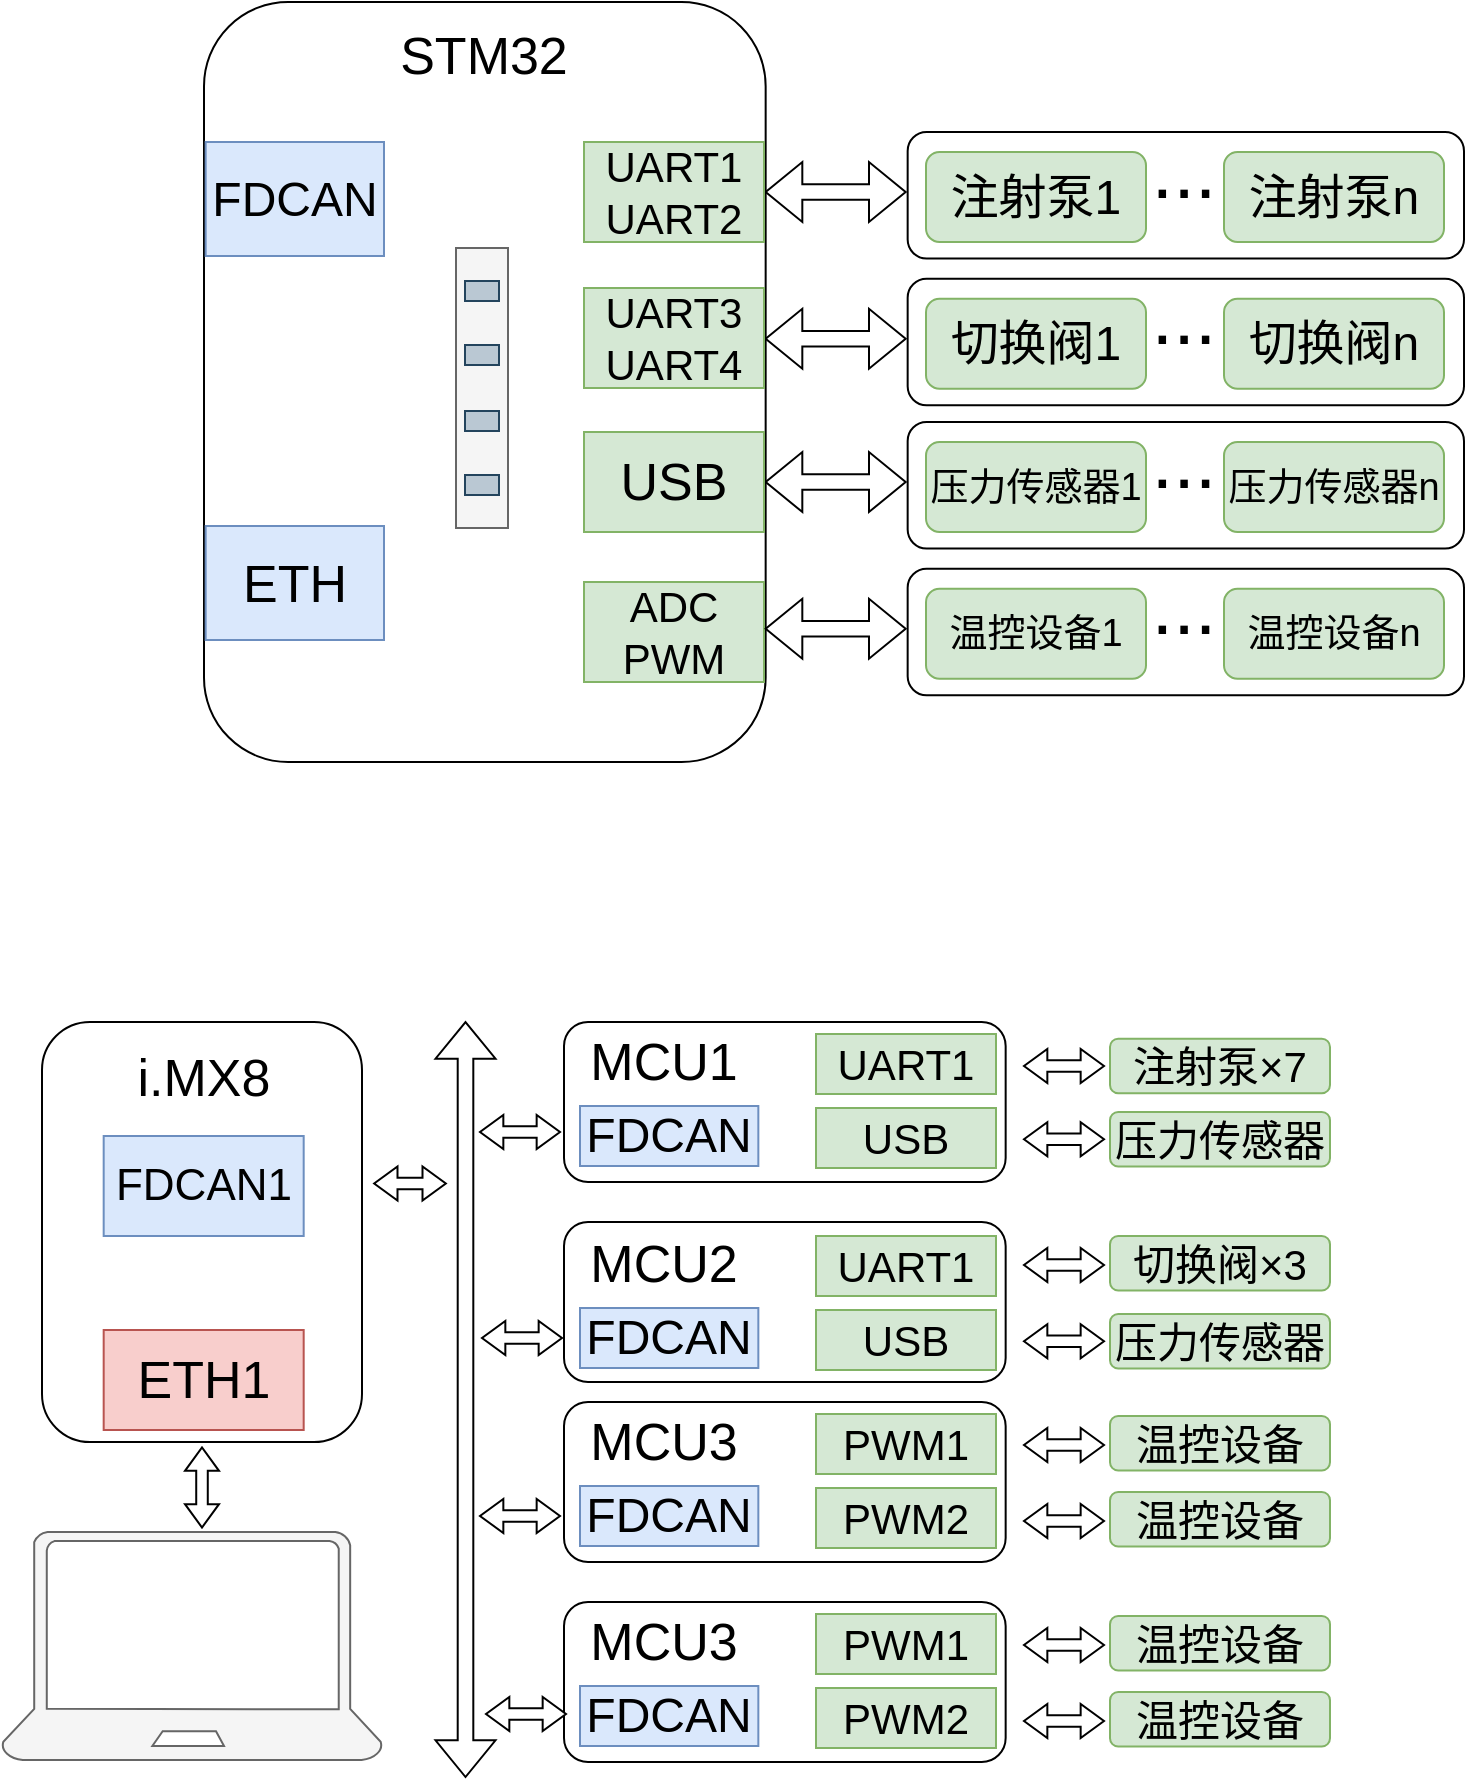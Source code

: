 <mxfile version="26.0.4">
  <diagram name="第 1 页" id="YaW6Qq6nIcFwjMoLfpzU">
    <mxGraphModel dx="4626" dy="1865" grid="1" gridSize="10" guides="1" tooltips="1" connect="1" arrows="1" fold="1" page="1" pageScale="1" pageWidth="1169" pageHeight="827" math="0" shadow="0">
      <root>
        <mxCell id="0" />
        <mxCell id="1" parent="0" />
        <mxCell id="0nwvGlXKgpNKtvV_KcSy-1" value="" style="sketch=0;aspect=fixed;pointerEvents=1;shadow=0;dashed=0;html=1;strokeColor=#666666;labelPosition=center;verticalLabelPosition=bottom;verticalAlign=top;align=center;fillColor=#f5f5f5;shape=mxgraph.azure.laptop;fontColor=#333333;rotation=0;" vertex="1" parent="1">
          <mxGeometry x="-1030" y="985" width="190" height="114" as="geometry" />
        </mxCell>
        <mxCell id="0nwvGlXKgpNKtvV_KcSy-2" value="" style="rounded=1;whiteSpace=wrap;html=1;shadow=0;" vertex="1" parent="1">
          <mxGeometry x="-1010" y="730" width="160" height="210" as="geometry" />
        </mxCell>
        <mxCell id="0nwvGlXKgpNKtvV_KcSy-3" value="&lt;font style=&quot;font-size: 26px;&quot;&gt;ETH1&lt;/font&gt;" style="rounded=0;whiteSpace=wrap;html=1;fillColor=#f8cecc;strokeColor=#b85450;rotation=0;" vertex="1" parent="1">
          <mxGeometry x="-979.16" y="884" width="100" height="50" as="geometry" />
        </mxCell>
        <mxCell id="0nwvGlXKgpNKtvV_KcSy-4" value="i.MX8" style="text;strokeColor=none;align=center;fillColor=none;html=1;verticalAlign=middle;whiteSpace=wrap;rounded=0;fontSize=26;" vertex="1" parent="1">
          <mxGeometry x="-1024.16" y="738" width="190" height="40" as="geometry" />
        </mxCell>
        <mxCell id="0nwvGlXKgpNKtvV_KcSy-6" value="FDCAN1" style="rounded=0;whiteSpace=wrap;html=1;fillColor=#dae8fc;strokeColor=#6c8ebf;gradientColor=none;fontSize=22;" vertex="1" parent="1">
          <mxGeometry x="-979.16" y="787" width="100" height="50" as="geometry" />
        </mxCell>
        <mxCell id="0nwvGlXKgpNKtvV_KcSy-8" style="edgeStyle=orthogonalEdgeStyle;rounded=0;orthogonalLoop=1;jettySize=auto;html=1;exitX=0.5;exitY=1;exitDx=0;exitDy=0;" edge="1" parent="1">
          <mxGeometry relative="1" as="geometry">
            <mxPoint x="-875" y="1012.5" as="sourcePoint" />
            <mxPoint x="-875" y="1012.5" as="targetPoint" />
          </mxGeometry>
        </mxCell>
        <mxCell id="0nwvGlXKgpNKtvV_KcSy-10" value="" style="rounded=1;whiteSpace=wrap;html=1;shadow=0;" vertex="1" parent="1">
          <mxGeometry x="-929" y="220" width="280.83" height="380" as="geometry" />
        </mxCell>
        <mxCell id="0nwvGlXKgpNKtvV_KcSy-11" value="STM32" style="text;align=center;html=1;verticalAlign=middle;whiteSpace=wrap;rounded=0;fontSize=26;" vertex="1" parent="1">
          <mxGeometry x="-839" y="230" width="100" height="33" as="geometry" />
        </mxCell>
        <mxCell id="0nwvGlXKgpNKtvV_KcSy-12" value="FDCAN" style="rounded=0;whiteSpace=wrap;html=1;fillColor=#dae8fc;strokeColor=#6c8ebf;gradientColor=none;fontSize=24;" vertex="1" parent="1">
          <mxGeometry x="-928.17" y="290" width="89.17" height="57" as="geometry" />
        </mxCell>
        <mxCell id="0nwvGlXKgpNKtvV_KcSy-13" value="" style="html=1;shadow=0;dashed=0;align=center;verticalAlign=middle;shape=mxgraph.arrows2.twoWayArrow;dy=0.74;dx=18.33;" vertex="1" parent="1">
          <mxGeometry x="-648.17" y="300" width="70" height="30" as="geometry" />
        </mxCell>
        <mxCell id="0nwvGlXKgpNKtvV_KcSy-14" value="&lt;font style=&quot;font-size: 26px;&quot;&gt;ETH&lt;/font&gt;" style="rounded=0;whiteSpace=wrap;html=1;fillColor=#dae8fc;strokeColor=#6c8ebf;" vertex="1" parent="1">
          <mxGeometry x="-928.17" y="482" width="89.17" height="57" as="geometry" />
        </mxCell>
        <mxCell id="0nwvGlXKgpNKtvV_KcSy-15" value="&lt;font style=&quot;font-size: 21px;&quot;&gt;UART1&lt;/font&gt;&lt;div&gt;&lt;font style=&quot;font-size: 21px;&quot;&gt;UART2&lt;/font&gt;&lt;/div&gt;" style="rounded=0;whiteSpace=wrap;html=1;fillColor=#d5e8d4;strokeColor=#82b366;" vertex="1" parent="1">
          <mxGeometry x="-739" y="290" width="90" height="50" as="geometry" />
        </mxCell>
        <mxCell id="0nwvGlXKgpNKtvV_KcSy-16" value="" style="rounded=1;whiteSpace=wrap;html=1;shadow=0;" vertex="1" parent="1">
          <mxGeometry x="-577.17" y="285" width="278.17" height="63.25" as="geometry" />
        </mxCell>
        <mxCell id="0nwvGlXKgpNKtvV_KcSy-17" value="&lt;span style=&quot;font-size: 24px;&quot;&gt;注射泵1&lt;/span&gt;" style="rounded=1;whiteSpace=wrap;html=1;fillColor=#d5e8d4;strokeColor=#82b366;glass=0;shadow=0;" vertex="1" parent="1">
          <mxGeometry x="-568" y="295" width="110" height="45" as="geometry" />
        </mxCell>
        <mxCell id="0nwvGlXKgpNKtvV_KcSy-18" value="&lt;span style=&quot;font-size: 24px;&quot;&gt;注射泵n&lt;/span&gt;" style="rounded=1;whiteSpace=wrap;html=1;fillColor=#d5e8d4;strokeColor=#82b366;glass=0;shadow=0;" vertex="1" parent="1">
          <mxGeometry x="-419" y="295" width="110" height="45" as="geometry" />
        </mxCell>
        <mxCell id="0nwvGlXKgpNKtvV_KcSy-19" value="..." style="text;strokeColor=none;align=center;fillColor=none;html=1;verticalAlign=middle;whiteSpace=wrap;rounded=0;fontSize=39;" vertex="1" parent="1">
          <mxGeometry x="-469" y="290" width="60" height="30" as="geometry" />
        </mxCell>
        <mxCell id="0nwvGlXKgpNKtvV_KcSy-20" value="" style="html=1;shadow=0;dashed=0;align=center;verticalAlign=middle;shape=mxgraph.arrows2.twoWayArrow;dy=0.74;dx=18.33;" vertex="1" parent="1">
          <mxGeometry x="-648.17" y="373.38" width="70" height="30" as="geometry" />
        </mxCell>
        <mxCell id="0nwvGlXKgpNKtvV_KcSy-21" value="" style="rounded=1;whiteSpace=wrap;html=1;shadow=0;" vertex="1" parent="1">
          <mxGeometry x="-577.17" y="358.38" width="278.17" height="63.25" as="geometry" />
        </mxCell>
        <mxCell id="0nwvGlXKgpNKtvV_KcSy-22" value="&lt;span style=&quot;font-size: 24px;&quot;&gt;切换阀1&lt;/span&gt;" style="rounded=1;whiteSpace=wrap;html=1;fillColor=#d5e8d4;strokeColor=#82b366;glass=0;shadow=0;" vertex="1" parent="1">
          <mxGeometry x="-568" y="368.38" width="110" height="45" as="geometry" />
        </mxCell>
        <mxCell id="0nwvGlXKgpNKtvV_KcSy-23" value="&lt;span style=&quot;font-size: 24px;&quot;&gt;切换阀n&lt;/span&gt;" style="rounded=1;whiteSpace=wrap;html=1;fillColor=#d5e8d4;strokeColor=#82b366;glass=0;shadow=0;" vertex="1" parent="1">
          <mxGeometry x="-419" y="368.38" width="110" height="45" as="geometry" />
        </mxCell>
        <mxCell id="0nwvGlXKgpNKtvV_KcSy-24" value="..." style="text;strokeColor=none;align=center;fillColor=none;html=1;verticalAlign=middle;whiteSpace=wrap;rounded=0;fontSize=39;" vertex="1" parent="1">
          <mxGeometry x="-469" y="363.38" width="60" height="30" as="geometry" />
        </mxCell>
        <mxCell id="0nwvGlXKgpNKtvV_KcSy-25" value="" style="html=1;shadow=0;dashed=0;align=center;verticalAlign=middle;shape=mxgraph.arrows2.twoWayArrow;dy=0.74;dx=18.33;" vertex="1" parent="1">
          <mxGeometry x="-648.17" y="445" width="70" height="30" as="geometry" />
        </mxCell>
        <mxCell id="0nwvGlXKgpNKtvV_KcSy-26" value="&lt;font&gt;USB&lt;/font&gt;" style="rounded=0;whiteSpace=wrap;html=1;fillColor=#d5e8d4;strokeColor=#82b366;fontSize=26;" vertex="1" parent="1">
          <mxGeometry x="-739" y="435" width="90" height="50" as="geometry" />
        </mxCell>
        <mxCell id="0nwvGlXKgpNKtvV_KcSy-27" value="" style="rounded=1;whiteSpace=wrap;html=1;shadow=0;" vertex="1" parent="1">
          <mxGeometry x="-577.17" y="430" width="278.17" height="63.25" as="geometry" />
        </mxCell>
        <mxCell id="0nwvGlXKgpNKtvV_KcSy-28" value="&lt;font style=&quot;font-size: 19px;&quot;&gt;压力传感器1&lt;/font&gt;" style="rounded=1;whiteSpace=wrap;html=1;fillColor=#d5e8d4;strokeColor=#82b366;glass=0;shadow=0;" vertex="1" parent="1">
          <mxGeometry x="-568" y="440" width="110" height="45" as="geometry" />
        </mxCell>
        <mxCell id="0nwvGlXKgpNKtvV_KcSy-29" value="..." style="text;strokeColor=none;align=center;fillColor=none;html=1;verticalAlign=middle;whiteSpace=wrap;rounded=0;fontSize=39;" vertex="1" parent="1">
          <mxGeometry x="-469" y="435" width="60" height="30" as="geometry" />
        </mxCell>
        <mxCell id="0nwvGlXKgpNKtvV_KcSy-30" value="&lt;font style=&quot;font-size: 19px;&quot;&gt;压力传感器n&lt;/font&gt;" style="rounded=1;whiteSpace=wrap;html=1;fillColor=#d5e8d4;strokeColor=#82b366;glass=0;shadow=0;" vertex="1" parent="1">
          <mxGeometry x="-419" y="440" width="110" height="45" as="geometry" />
        </mxCell>
        <mxCell id="0nwvGlXKgpNKtvV_KcSy-31" value="&lt;font style=&quot;font-size: 21px;&quot;&gt;UART3&lt;/font&gt;&lt;div&gt;&lt;font style=&quot;font-size: 21px;&quot;&gt;UART4&lt;/font&gt;&lt;/div&gt;" style="rounded=0;whiteSpace=wrap;html=1;fillColor=#d5e8d4;strokeColor=#82b366;" vertex="1" parent="1">
          <mxGeometry x="-739" y="363" width="90" height="50" as="geometry" />
        </mxCell>
        <mxCell id="0nwvGlXKgpNKtvV_KcSy-32" value="&lt;span style=&quot;font-size: 21px;&quot;&gt;ADC&lt;/span&gt;&lt;br&gt;&lt;div&gt;&lt;span style=&quot;font-size: 21px;&quot;&gt;PWM&lt;/span&gt;&lt;/div&gt;" style="rounded=0;whiteSpace=wrap;html=1;fillColor=#d5e8d4;strokeColor=#82b366;" vertex="1" parent="1">
          <mxGeometry x="-739" y="510" width="90" height="50" as="geometry" />
        </mxCell>
        <mxCell id="0nwvGlXKgpNKtvV_KcSy-33" value="" style="html=1;shadow=0;dashed=0;align=center;verticalAlign=middle;shape=mxgraph.arrows2.twoWayArrow;dy=0.74;dx=18.33;" vertex="1" parent="1">
          <mxGeometry x="-648.17" y="518.38" width="70" height="30" as="geometry" />
        </mxCell>
        <mxCell id="0nwvGlXKgpNKtvV_KcSy-34" value="" style="rounded=1;whiteSpace=wrap;html=1;shadow=0;" vertex="1" parent="1">
          <mxGeometry x="-577.17" y="503.38" width="278.17" height="63.25" as="geometry" />
        </mxCell>
        <mxCell id="0nwvGlXKgpNKtvV_KcSy-35" value="&lt;font style=&quot;font-size: 19px;&quot;&gt;温控设备1&lt;/font&gt;" style="rounded=1;whiteSpace=wrap;html=1;fillColor=#d5e8d4;strokeColor=#82b366;glass=0;shadow=0;" vertex="1" parent="1">
          <mxGeometry x="-568" y="513.38" width="110" height="45" as="geometry" />
        </mxCell>
        <mxCell id="0nwvGlXKgpNKtvV_KcSy-36" value="..." style="text;strokeColor=none;align=center;fillColor=none;html=1;verticalAlign=middle;whiteSpace=wrap;rounded=0;fontSize=39;" vertex="1" parent="1">
          <mxGeometry x="-469" y="508.38" width="60" height="30" as="geometry" />
        </mxCell>
        <mxCell id="0nwvGlXKgpNKtvV_KcSy-37" value="&lt;font style=&quot;font-size: 19px;&quot;&gt;温控设备n&lt;/font&gt;" style="rounded=1;whiteSpace=wrap;html=1;fillColor=#d5e8d4;strokeColor=#82b366;glass=0;shadow=0;" vertex="1" parent="1">
          <mxGeometry x="-419" y="513.38" width="110" height="45" as="geometry" />
        </mxCell>
        <mxCell id="0nwvGlXKgpNKtvV_KcSy-38" value="" style="group;rotation=90;" vertex="1" connectable="0" parent="1">
          <mxGeometry x="-860" y="400" width="140" height="26" as="geometry" />
        </mxCell>
        <mxCell id="0nwvGlXKgpNKtvV_KcSy-39" value="" style="rounded=0;whiteSpace=wrap;html=1;fillColor=#f5f5f5;fontColor=#333333;strokeColor=#666666;rotation=90;" vertex="1" parent="0nwvGlXKgpNKtvV_KcSy-38">
          <mxGeometry width="140" height="26" as="geometry" />
        </mxCell>
        <mxCell id="0nwvGlXKgpNKtvV_KcSy-40" value="" style="rounded=0;whiteSpace=wrap;html=1;fillColor=#bac8d3;strokeColor=#23445d;rotation=90;" vertex="1" parent="0nwvGlXKgpNKtvV_KcSy-38">
          <mxGeometry x="65" y="-44" width="10" height="17" as="geometry" />
        </mxCell>
        <mxCell id="0nwvGlXKgpNKtvV_KcSy-41" value="" style="rounded=0;whiteSpace=wrap;html=1;fillColor=#bac8d3;strokeColor=#23445d;rotation=90;" vertex="1" parent="0nwvGlXKgpNKtvV_KcSy-38">
          <mxGeometry x="65" y="-12" width="10" height="17" as="geometry" />
        </mxCell>
        <mxCell id="0nwvGlXKgpNKtvV_KcSy-42" value="" style="rounded=0;whiteSpace=wrap;html=1;fillColor=#bac8d3;strokeColor=#23445d;rotation=90;" vertex="1" parent="0nwvGlXKgpNKtvV_KcSy-38">
          <mxGeometry x="65" y="21" width="10" height="17" as="geometry" />
        </mxCell>
        <mxCell id="0nwvGlXKgpNKtvV_KcSy-43" value="" style="rounded=0;whiteSpace=wrap;html=1;fillColor=#bac8d3;strokeColor=#23445d;rotation=90;" vertex="1" parent="0nwvGlXKgpNKtvV_KcSy-38">
          <mxGeometry x="65" y="53" width="10" height="17" as="geometry" />
        </mxCell>
        <mxCell id="0nwvGlXKgpNKtvV_KcSy-44" value="" style="rounded=1;whiteSpace=wrap;html=1;shadow=0;" vertex="1" parent="1">
          <mxGeometry x="-749" y="730" width="220.83" height="80" as="geometry" />
        </mxCell>
        <mxCell id="0nwvGlXKgpNKtvV_KcSy-59" value="" style="html=1;shadow=0;dashed=0;align=center;verticalAlign=middle;shape=mxgraph.arrows2.twoWayArrow;dy=0.74;dx=18.33;rotation=-90;" vertex="1" parent="1">
          <mxGeometry x="-987" y="903.76" width="377.51" height="30" as="geometry" />
        </mxCell>
        <mxCell id="0nwvGlXKgpNKtvV_KcSy-64" value="" style="rounded=1;whiteSpace=wrap;html=1;shadow=0;" vertex="1" parent="1">
          <mxGeometry x="-749" y="830" width="220.83" height="80" as="geometry" />
        </mxCell>
        <mxCell id="0nwvGlXKgpNKtvV_KcSy-66" value="&lt;span style=&quot;font-size: 21px;&quot;&gt;UART1&lt;/span&gt;" style="rounded=0;whiteSpace=wrap;html=1;fillColor=#d5e8d4;strokeColor=#82b366;" vertex="1" parent="1">
          <mxGeometry x="-623" y="837" width="90" height="30" as="geometry" />
        </mxCell>
        <mxCell id="0nwvGlXKgpNKtvV_KcSy-67" value="" style="rounded=1;whiteSpace=wrap;html=1;shadow=0;" vertex="1" parent="1">
          <mxGeometry x="-749" y="920" width="220.83" height="80" as="geometry" />
        </mxCell>
        <mxCell id="0nwvGlXKgpNKtvV_KcSy-70" value="" style="rounded=1;whiteSpace=wrap;html=1;shadow=0;" vertex="1" parent="1">
          <mxGeometry x="-749" y="1020" width="220.83" height="80" as="geometry" />
        </mxCell>
        <mxCell id="0nwvGlXKgpNKtvV_KcSy-73" value="" style="html=1;shadow=0;dashed=0;align=center;verticalAlign=middle;shape=mxgraph.arrows2.twoWayArrow;dy=0.66;dx=11.67;" vertex="1" parent="1">
          <mxGeometry x="-791" y="776.5" width="40" height="17" as="geometry" />
        </mxCell>
        <mxCell id="0nwvGlXKgpNKtvV_KcSy-79" value="&lt;span&gt;注射泵×7&lt;/span&gt;" style="rounded=1;whiteSpace=wrap;html=1;fillColor=#d5e8d4;strokeColor=#82b366;glass=0;shadow=0;fontSize=21;" vertex="1" parent="1">
          <mxGeometry x="-476" y="738.37" width="110" height="27.25" as="geometry" />
        </mxCell>
        <mxCell id="0nwvGlXKgpNKtvV_KcSy-83" value="" style="html=1;shadow=0;dashed=0;align=center;verticalAlign=middle;shape=mxgraph.arrows2.twoWayArrow;dy=0.66;dx=11.67;" vertex="1" parent="1">
          <mxGeometry x="-790" y="879.5" width="40" height="17" as="geometry" />
        </mxCell>
        <mxCell id="0nwvGlXKgpNKtvV_KcSy-84" value="" style="html=1;shadow=0;dashed=0;align=center;verticalAlign=middle;shape=mxgraph.arrows2.twoWayArrow;dy=0.66;dx=11.67;" vertex="1" parent="1">
          <mxGeometry x="-791" y="968.5" width="40" height="17" as="geometry" />
        </mxCell>
        <mxCell id="0nwvGlXKgpNKtvV_KcSy-85" value="" style="html=1;shadow=0;dashed=0;align=center;verticalAlign=middle;shape=mxgraph.arrows2.twoWayArrow;dy=0.66;dx=11.67;" vertex="1" parent="1">
          <mxGeometry x="-788" y="1067.5" width="40" height="17" as="geometry" />
        </mxCell>
        <mxCell id="0nwvGlXKgpNKtvV_KcSy-86" value="" style="html=1;shadow=0;dashed=0;align=center;verticalAlign=middle;shape=mxgraph.arrows2.twoWayArrow;dy=0.66;dx=11.67;" vertex="1" parent="1">
          <mxGeometry x="-843.92" y="802.25" width="35.84" height="17" as="geometry" />
        </mxCell>
        <mxCell id="0nwvGlXKgpNKtvV_KcSy-87" value="" style="html=1;shadow=0;dashed=0;align=center;verticalAlign=middle;shape=mxgraph.arrows2.twoWayArrow;dy=0.66;dx=11.67;" vertex="1" parent="1">
          <mxGeometry x="-519" y="743.5" width="40" height="17" as="geometry" />
        </mxCell>
        <mxCell id="0nwvGlXKgpNKtvV_KcSy-88" value="&lt;span&gt;切换阀×3&lt;/span&gt;" style="rounded=1;whiteSpace=wrap;html=1;fillColor=#d5e8d4;strokeColor=#82b366;glass=0;shadow=0;fontSize=21;" vertex="1" parent="1">
          <mxGeometry x="-476" y="837" width="110" height="27.25" as="geometry" />
        </mxCell>
        <mxCell id="0nwvGlXKgpNKtvV_KcSy-89" value="" style="html=1;shadow=0;dashed=0;align=center;verticalAlign=middle;shape=mxgraph.arrows2.twoWayArrow;dy=0.66;dx=11.67;" vertex="1" parent="1">
          <mxGeometry x="-519" y="843" width="40" height="17" as="geometry" />
        </mxCell>
        <mxCell id="0nwvGlXKgpNKtvV_KcSy-91" value="&lt;span&gt;温控设备&lt;/span&gt;" style="rounded=1;whiteSpace=wrap;html=1;fillColor=#d5e8d4;strokeColor=#82b366;glass=0;shadow=0;fontSize=21;" vertex="1" parent="1">
          <mxGeometry x="-476" y="927" width="110" height="27.25" as="geometry" />
        </mxCell>
        <mxCell id="0nwvGlXKgpNKtvV_KcSy-92" value="" style="html=1;shadow=0;dashed=0;align=center;verticalAlign=middle;shape=mxgraph.arrows2.twoWayArrow;dy=0.66;dx=11.67;" vertex="1" parent="1">
          <mxGeometry x="-519" y="933" width="40" height="17" as="geometry" />
        </mxCell>
        <mxCell id="0nwvGlXKgpNKtvV_KcSy-93" value="&lt;span&gt;温控设备&lt;/span&gt;" style="rounded=1;whiteSpace=wrap;html=1;fillColor=#d5e8d4;strokeColor=#82b366;glass=0;shadow=0;fontSize=21;" vertex="1" parent="1">
          <mxGeometry x="-476" y="965" width="110" height="27.25" as="geometry" />
        </mxCell>
        <mxCell id="0nwvGlXKgpNKtvV_KcSy-94" value="" style="html=1;shadow=0;dashed=0;align=center;verticalAlign=middle;shape=mxgraph.arrows2.twoWayArrow;dy=0.66;dx=11.67;" vertex="1" parent="1">
          <mxGeometry x="-519" y="971" width="40" height="17" as="geometry" />
        </mxCell>
        <mxCell id="0nwvGlXKgpNKtvV_KcSy-97" value="&lt;span&gt;温控设备&lt;/span&gt;" style="rounded=1;whiteSpace=wrap;html=1;fillColor=#d5e8d4;strokeColor=#82b366;glass=0;shadow=0;fontSize=21;" vertex="1" parent="1">
          <mxGeometry x="-476" y="1027" width="110" height="27.25" as="geometry" />
        </mxCell>
        <mxCell id="0nwvGlXKgpNKtvV_KcSy-98" value="" style="html=1;shadow=0;dashed=0;align=center;verticalAlign=middle;shape=mxgraph.arrows2.twoWayArrow;dy=0.66;dx=11.67;" vertex="1" parent="1">
          <mxGeometry x="-519" y="1033" width="40" height="17" as="geometry" />
        </mxCell>
        <mxCell id="0nwvGlXKgpNKtvV_KcSy-99" value="&lt;span&gt;温控设备&lt;/span&gt;" style="rounded=1;whiteSpace=wrap;html=1;fillColor=#d5e8d4;strokeColor=#82b366;glass=0;shadow=0;fontSize=21;" vertex="1" parent="1">
          <mxGeometry x="-476" y="1065" width="110" height="27.25" as="geometry" />
        </mxCell>
        <mxCell id="0nwvGlXKgpNKtvV_KcSy-100" value="" style="html=1;shadow=0;dashed=0;align=center;verticalAlign=middle;shape=mxgraph.arrows2.twoWayArrow;dy=0.66;dx=11.67;" vertex="1" parent="1">
          <mxGeometry x="-519" y="1071" width="40" height="17" as="geometry" />
        </mxCell>
        <mxCell id="0nwvGlXKgpNKtvV_KcSy-102" value="&lt;span style=&quot;font-size: 21px;&quot;&gt;USB&lt;/span&gt;" style="rounded=0;whiteSpace=wrap;html=1;fillColor=#d5e8d4;strokeColor=#82b366;" vertex="1" parent="1">
          <mxGeometry x="-623" y="874" width="90" height="30" as="geometry" />
        </mxCell>
        <mxCell id="0nwvGlXKgpNKtvV_KcSy-106" value="&lt;font style=&quot;font-size: 21px;&quot;&gt;压力传感器&lt;/font&gt;" style="rounded=1;whiteSpace=wrap;html=1;fillColor=#d5e8d4;strokeColor=#82b366;glass=0;shadow=0;" vertex="1" parent="1">
          <mxGeometry x="-476" y="775" width="110" height="27.25" as="geometry" />
        </mxCell>
        <mxCell id="0nwvGlXKgpNKtvV_KcSy-107" value="" style="html=1;shadow=0;dashed=0;align=center;verticalAlign=middle;shape=mxgraph.arrows2.twoWayArrow;dy=0.66;dx=11.67;" vertex="1" parent="1">
          <mxGeometry x="-519" y="780.13" width="40" height="17" as="geometry" />
        </mxCell>
        <mxCell id="0nwvGlXKgpNKtvV_KcSy-108" value="&lt;font style=&quot;font-size: 21px;&quot;&gt;压力传感器&lt;/font&gt;" style="rounded=1;whiteSpace=wrap;html=1;fillColor=#d5e8d4;strokeColor=#82b366;glass=0;shadow=0;" vertex="1" parent="1">
          <mxGeometry x="-476" y="876" width="110" height="27.25" as="geometry" />
        </mxCell>
        <mxCell id="0nwvGlXKgpNKtvV_KcSy-109" value="" style="html=1;shadow=0;dashed=0;align=center;verticalAlign=middle;shape=mxgraph.arrows2.twoWayArrow;dy=0.66;dx=11.67;" vertex="1" parent="1">
          <mxGeometry x="-519" y="881.13" width="40" height="17" as="geometry" />
        </mxCell>
        <mxCell id="0nwvGlXKgpNKtvV_KcSy-111" value="" style="html=1;shadow=0;dashed=0;align=center;verticalAlign=middle;shape=mxgraph.arrows2.twoWayArrow;dy=0.66;dx=11.67;rotation=-90;" vertex="1" parent="1">
          <mxGeometry x="-950" y="954.25" width="40" height="17" as="geometry" />
        </mxCell>
        <mxCell id="0nwvGlXKgpNKtvV_KcSy-114" value="MCU2" style="text;strokeColor=none;align=center;fillColor=none;html=1;verticalAlign=middle;whiteSpace=wrap;rounded=0;fontSize=26;" vertex="1" parent="1">
          <mxGeometry x="-749" y="831" width="100" height="40" as="geometry" />
        </mxCell>
        <mxCell id="0nwvGlXKgpNKtvV_KcSy-115" value="FDCAN" style="rounded=0;whiteSpace=wrap;html=1;fillColor=#dae8fc;strokeColor=#6c8ebf;gradientColor=none;fontSize=24;" vertex="1" parent="1">
          <mxGeometry x="-741" y="873" width="89.17" height="30" as="geometry" />
        </mxCell>
        <mxCell id="0nwvGlXKgpNKtvV_KcSy-116" value="FDCAN" style="rounded=0;whiteSpace=wrap;html=1;fillColor=#dae8fc;strokeColor=#6c8ebf;gradientColor=none;fontSize=24;" vertex="1" parent="1">
          <mxGeometry x="-741" y="772" width="89.17" height="30" as="geometry" />
        </mxCell>
        <mxCell id="0nwvGlXKgpNKtvV_KcSy-117" value="MCU1" style="text;strokeColor=none;align=center;fillColor=none;html=1;verticalAlign=middle;whiteSpace=wrap;rounded=0;fontSize=26;" vertex="1" parent="1">
          <mxGeometry x="-749" y="730" width="100" height="40" as="geometry" />
        </mxCell>
        <mxCell id="0nwvGlXKgpNKtvV_KcSy-118" value="&lt;span style=&quot;font-size: 21px;&quot;&gt;UART1&lt;/span&gt;" style="rounded=0;whiteSpace=wrap;html=1;fillColor=#d5e8d4;strokeColor=#82b366;" vertex="1" parent="1">
          <mxGeometry x="-623" y="736" width="90" height="30" as="geometry" />
        </mxCell>
        <mxCell id="0nwvGlXKgpNKtvV_KcSy-119" value="&lt;span style=&quot;font-size: 21px;&quot;&gt;USB&lt;/span&gt;" style="rounded=0;whiteSpace=wrap;html=1;fillColor=#d5e8d4;strokeColor=#82b366;" vertex="1" parent="1">
          <mxGeometry x="-623" y="773" width="90" height="30" as="geometry" />
        </mxCell>
        <mxCell id="0nwvGlXKgpNKtvV_KcSy-120" value="FDCAN" style="rounded=0;whiteSpace=wrap;html=1;fillColor=#dae8fc;strokeColor=#6c8ebf;gradientColor=none;fontSize=24;" vertex="1" parent="1">
          <mxGeometry x="-741" y="962" width="89.17" height="30" as="geometry" />
        </mxCell>
        <mxCell id="0nwvGlXKgpNKtvV_KcSy-121" value="MCU3" style="text;strokeColor=none;align=center;fillColor=none;html=1;verticalAlign=middle;whiteSpace=wrap;rounded=0;fontSize=26;" vertex="1" parent="1">
          <mxGeometry x="-749" y="920" width="100" height="40" as="geometry" />
        </mxCell>
        <mxCell id="0nwvGlXKgpNKtvV_KcSy-122" value="&lt;span style=&quot;font-size: 21px;&quot;&gt;PWM2&lt;/span&gt;" style="rounded=0;whiteSpace=wrap;html=1;fillColor=#d5e8d4;strokeColor=#82b366;" vertex="1" parent="1">
          <mxGeometry x="-623" y="963" width="90" height="30" as="geometry" />
        </mxCell>
        <mxCell id="0nwvGlXKgpNKtvV_KcSy-123" value="&lt;span style=&quot;font-size: 21px;&quot;&gt;PWM1&lt;/span&gt;" style="rounded=0;whiteSpace=wrap;html=1;fillColor=#d5e8d4;strokeColor=#82b366;" vertex="1" parent="1">
          <mxGeometry x="-623" y="926" width="90" height="30" as="geometry" />
        </mxCell>
        <mxCell id="0nwvGlXKgpNKtvV_KcSy-124" value="MCU3" style="text;strokeColor=none;align=center;fillColor=none;html=1;verticalAlign=middle;whiteSpace=wrap;rounded=0;fontSize=26;" vertex="1" parent="1">
          <mxGeometry x="-749" y="1020" width="100" height="40" as="geometry" />
        </mxCell>
        <mxCell id="0nwvGlXKgpNKtvV_KcSy-125" value="FDCAN" style="rounded=0;whiteSpace=wrap;html=1;fillColor=#dae8fc;strokeColor=#6c8ebf;gradientColor=none;fontSize=24;" vertex="1" parent="1">
          <mxGeometry x="-741" y="1062" width="89.17" height="30" as="geometry" />
        </mxCell>
        <mxCell id="0nwvGlXKgpNKtvV_KcSy-126" value="&lt;span style=&quot;font-size: 21px;&quot;&gt;PWM2&lt;/span&gt;" style="rounded=0;whiteSpace=wrap;html=1;fillColor=#d5e8d4;strokeColor=#82b366;" vertex="1" parent="1">
          <mxGeometry x="-623" y="1063" width="90" height="30" as="geometry" />
        </mxCell>
        <mxCell id="0nwvGlXKgpNKtvV_KcSy-127" value="&lt;span style=&quot;font-size: 21px;&quot;&gt;PWM1&lt;/span&gt;" style="rounded=0;whiteSpace=wrap;html=1;fillColor=#d5e8d4;strokeColor=#82b366;" vertex="1" parent="1">
          <mxGeometry x="-623" y="1026" width="90" height="30" as="geometry" />
        </mxCell>
      </root>
    </mxGraphModel>
  </diagram>
</mxfile>
